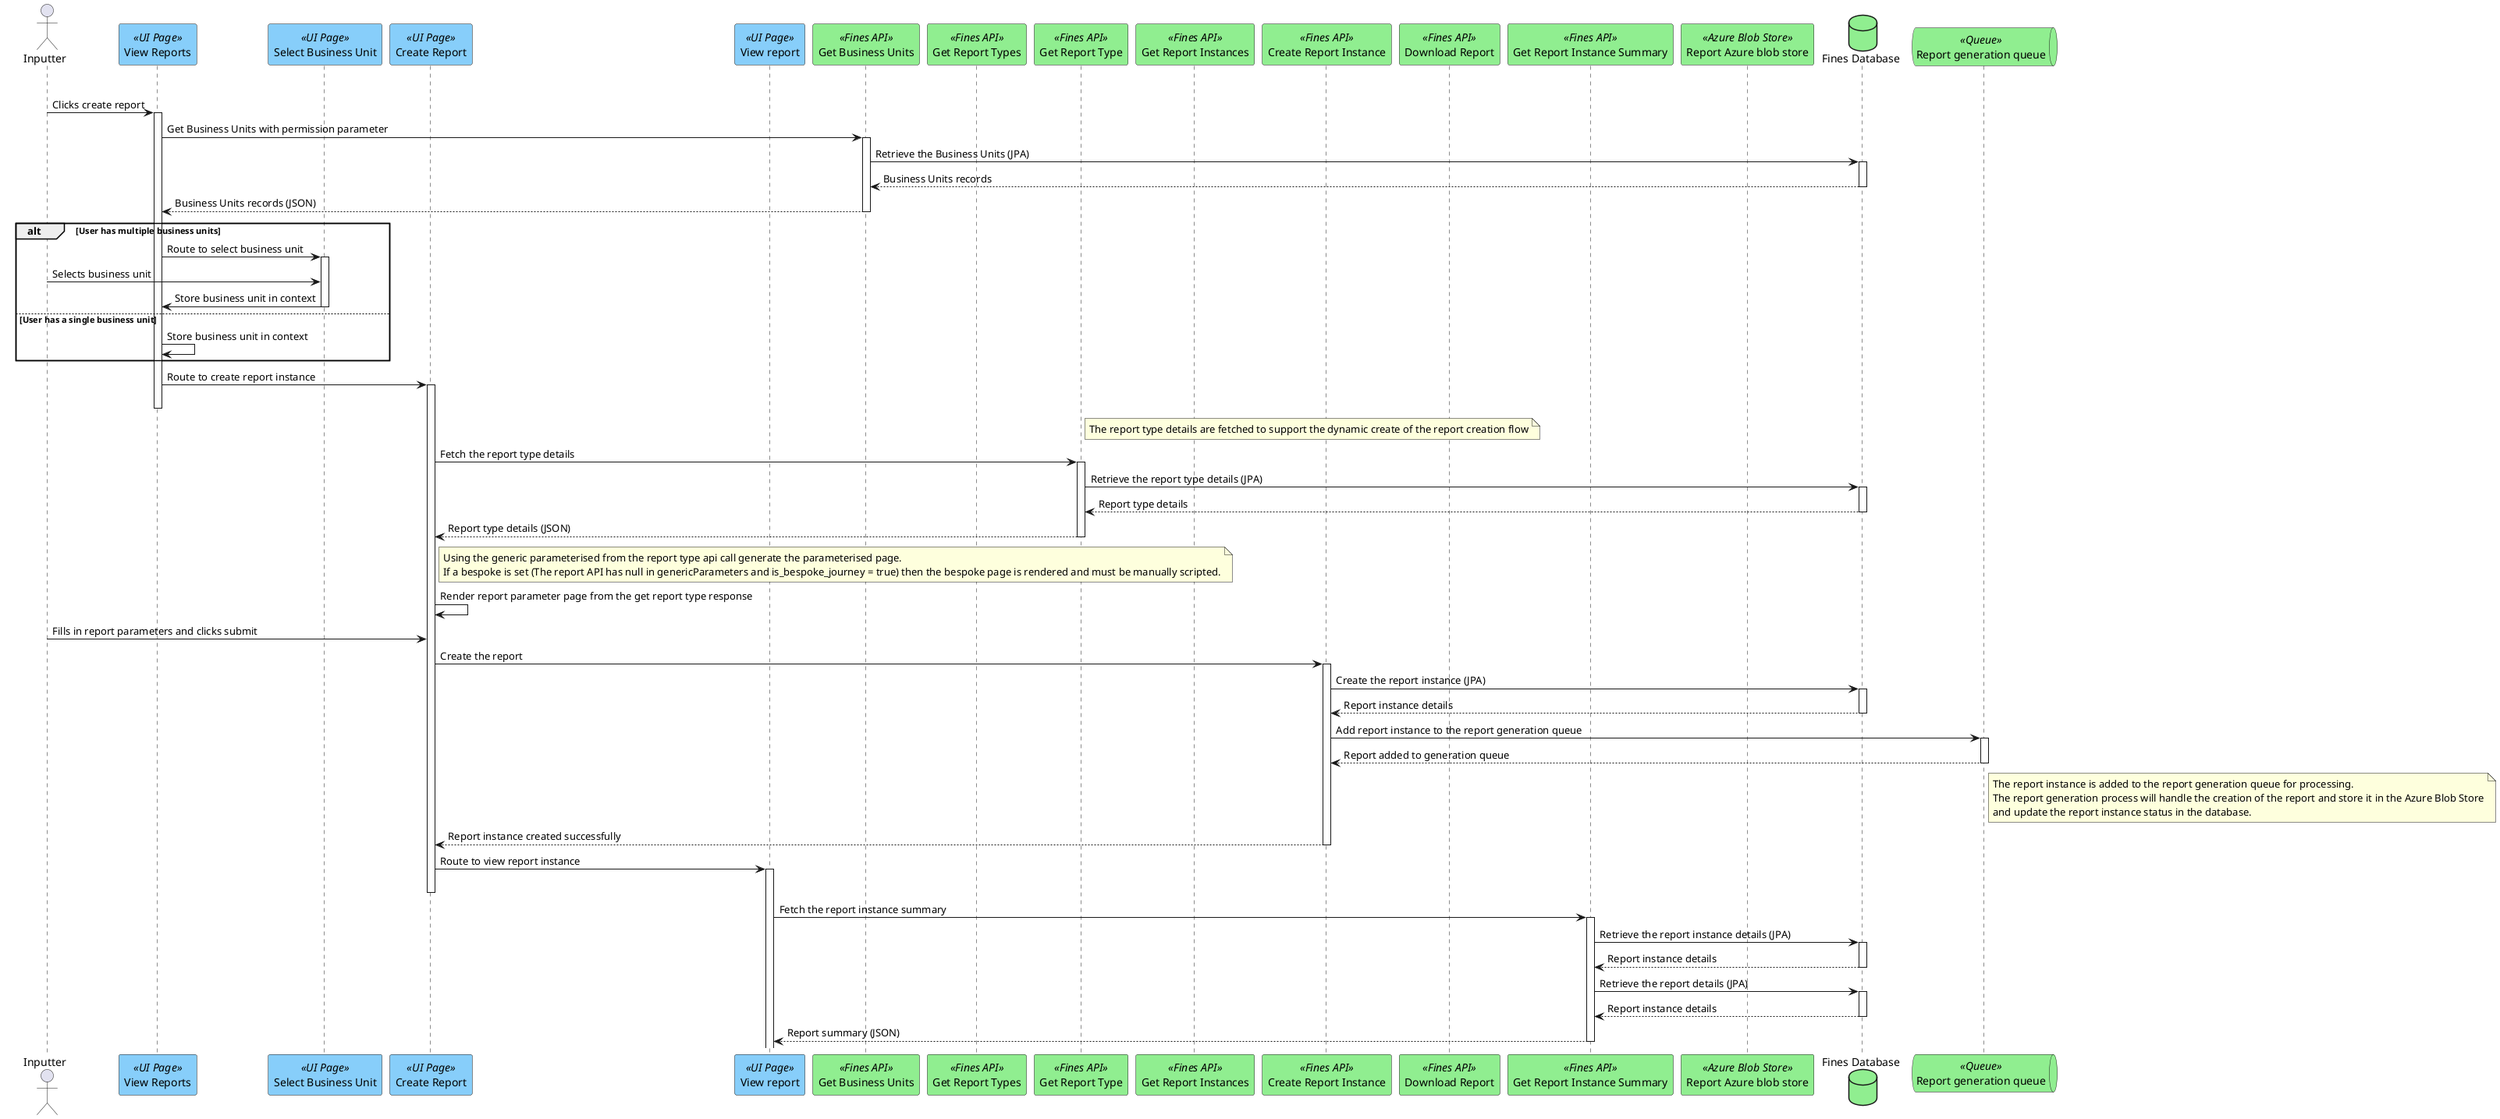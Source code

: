 @startuml
actor "Inputter" as user
participant "View Reports" as viewReportsInstances <<UI Page>> #lightskyblue

participant "Select Business Unit" as selectBusinessUnit <<UI Page>> #lightskyblue
participant "Create Report" as createReportInstancePage <<UI Page>> #lightskyblue
participant "View report" as viewReportsInstance <<UI Page>> #lightskyblue

participant "Get Business Units" as getBU <<Fines API>> #lightgreen
participant "Get Report Types" as getReportTypes <<Fines API>> #lightgreen
participant "Get Report Type" as getReportType <<Fines API>> #lightgreen
participant "Get Report Instances" as getReportInstances <<Fines API>> #lightgreen
participant "Create Report Instance" as createReportInstance <<Fines API>> #lightgreen
participant "Download Report" as getReportInstanceDownload <<Fines API>> #lightgreen
participant "Get Report Instance Summary" as getReportInstanceSummary <<Fines API>> #lightgreen

participant "Report Azure blob store" as reportBlobStore <<Azure Blob Store>> #lightgreen


database "Fines Database" as db #lightgreen
queue "Report generation queue" as reportQueue <<Queue>> #lightgreen



opt Create new report instance
user -> viewReportsInstances++ : Clicks create report

viewReportsInstances -> getBU ++: Get Business Units with permission parameter
getBU -> db ++ : Retrieve the Business Units (JPA)
getBU <-- db -- : Business Units records
viewReportsInstances <-- getBU -- : Business Units records (JSON)

alt User has multiple business units
viewReportsInstances -> selectBusinessUnit ++ : Route to select business unit
user -> selectBusinessUnit : Selects business unit
viewReportsInstances <- selectBusinessUnit -- : Store business unit in context

else User has a single business unit
viewReportsInstances -> viewReportsInstances : Store business unit in context
end


viewReportsInstances -> createReportInstancePage ++ : Route to create report instance
viewReportsInstances--
note right of getReportType
The report type details are fetched to support the dynamic create of the report creation flow
end note
createReportInstancePage -> getReportType ++ : Fetch the report type details
getReportType -> db ++ : Retrieve the report type details (JPA)
getReportType <-- db -- : Report type details
createReportInstancePage <-- getReportType -- : Report type details (JSON)


note right of createReportInstancePage
Using the generic parameterised from the report type api call generate the parameterised page.
If a bespoke is set (The report API has null in genericParameters and is_bespoke_journey = true) then the bespoke page is rendered and must be manually scripted.
end note
createReportInstancePage -> createReportInstancePage: Render report parameter page from the get report type response

user -> createReportInstancePage : Fills in report parameters and clicks submit
createReportInstancePage -> createReportInstance ++ : Create the report
createReportInstance -> db ++ : Create the report instance (JPA)
createReportInstance <-- db -- : Report instance details
createReportInstance -> reportQueue ++ : Add report instance to the report generation queue
createReportInstance <-- reportQueue --: Report added to generation queue
note right of reportQueue
The report instance is added to the report generation queue for processing.
The report generation process will handle the creation of the report and store it in the Azure Blob Store
and update the report instance status in the database.
end note

createReportInstancePage <-- createReportInstance : Report instance created successfully
createReportInstance--
createReportInstancePage -> viewReportsInstance ++ : Route to view report instance
createReportInstancePage--
viewReportsInstance -> getReportInstanceSummary ++ : Fetch the report instance summary
getReportInstanceSummary -> db ++ : Retrieve the report instance details (JPA)
getReportInstanceSummary <-- db -- : Report instance details
getReportInstanceSummary -> db ++ : Retrieve the report details (JPA)
getReportInstanceSummary <-- db -- : Report instance details
viewReportsInstance <-- getReportInstanceSummary  -- : Report summary (JSON)


@enduml